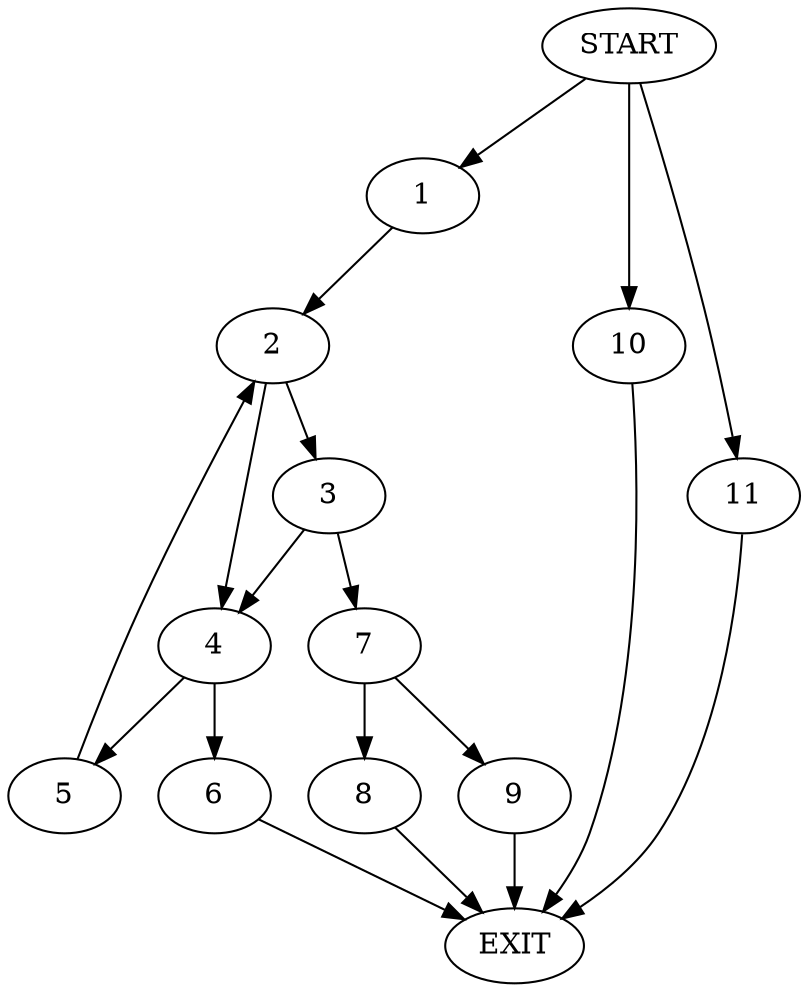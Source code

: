 digraph {
0 [label="START"]
12 [label="EXIT"]
0 -> 1
1 -> 2
2 -> 3
2 -> 4
4 -> 5
4 -> 6
3 -> 4
3 -> 7
7 -> 8
7 -> 9
5 -> 2
6 -> 12
8 -> 12
9 -> 12
0 -> 10
10 -> 12
0 -> 11
11 -> 12
}
